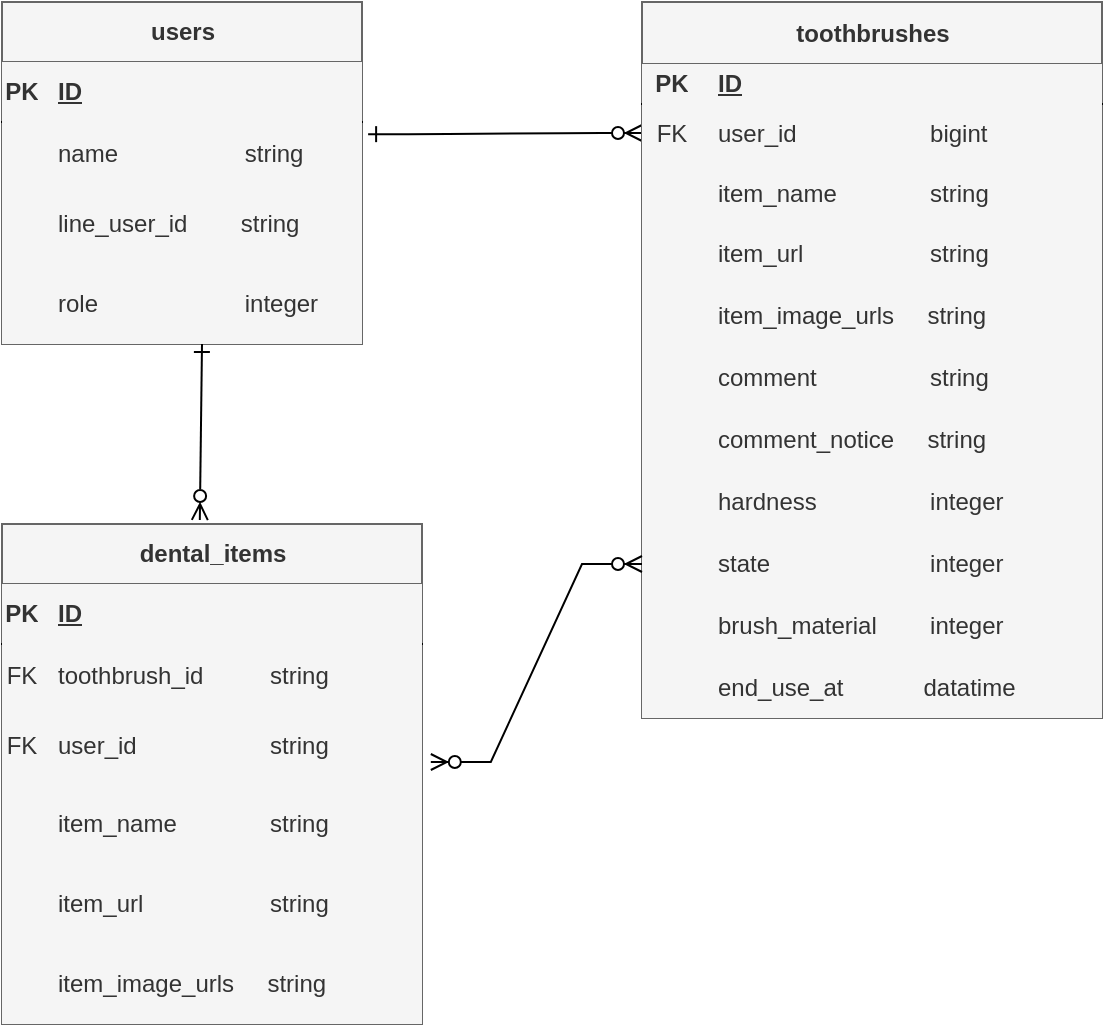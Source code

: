 <mxfile version="21.6.6" type="device">
  <diagram id="R2lEEEUBdFMjLlhIrx00" name="Page-1">
    <mxGraphModel dx="1193" dy="631" grid="1" gridSize="10" guides="1" tooltips="1" connect="1" arrows="1" fold="1" page="1" pageScale="1" pageWidth="850" pageHeight="1100" background="#ffffff" math="0" shadow="0" extFonts="Permanent Marker^https://fonts.googleapis.com/css?family=Permanent+Marker">
      <root>
        <mxCell id="0" />
        <mxCell id="1" parent="0" />
        <mxCell id="C-vyLk0tnHw3VtMMgP7b-1" value="" style="edgeStyle=entityRelationEdgeStyle;endArrow=ERzeroToMany;startArrow=ERone;endFill=1;startFill=0;exitX=1.017;exitY=0.196;exitDx=0;exitDy=0;exitPerimeter=0;" parent="1" edge="1" source="On7DJPbyOYL6-RcUNUUb-24">
          <mxGeometry width="100" height="100" relative="1" as="geometry">
            <mxPoint x="290" y="215" as="sourcePoint" />
            <mxPoint x="420" y="214.5" as="targetPoint" />
          </mxGeometry>
        </mxCell>
        <mxCell id="On7DJPbyOYL6-RcUNUUb-20" value="users" style="shape=table;startSize=30;container=1;collapsible=1;childLayout=tableLayout;fixedRows=1;rowLines=0;fontStyle=1;align=center;resizeLast=1;html=1;fillColor=#f5f5f5;fontColor=#333333;strokeColor=#666666;" parent="1" vertex="1">
          <mxGeometry x="100" y="149" width="180" height="171" as="geometry" />
        </mxCell>
        <mxCell id="On7DJPbyOYL6-RcUNUUb-21" value="" style="shape=tableRow;horizontal=0;startSize=0;swimlaneHead=0;swimlaneBody=0;fillColor=none;collapsible=0;dropTarget=0;points=[[0,0.5],[1,0.5]];portConstraint=eastwest;top=0;left=0;right=0;bottom=1;strokeColor=#000000;" parent="On7DJPbyOYL6-RcUNUUb-20" vertex="1">
          <mxGeometry y="30" width="180" height="30" as="geometry" />
        </mxCell>
        <mxCell id="On7DJPbyOYL6-RcUNUUb-22" value="PK" style="shape=partialRectangle;connectable=0;fillColor=#f5f5f5;top=0;left=0;bottom=0;right=0;fontStyle=1;overflow=hidden;whiteSpace=wrap;html=1;fontColor=#333333;strokeColor=#666666;" parent="On7DJPbyOYL6-RcUNUUb-21" vertex="1">
          <mxGeometry width="20" height="30" as="geometry">
            <mxRectangle width="20" height="30" as="alternateBounds" />
          </mxGeometry>
        </mxCell>
        <mxCell id="On7DJPbyOYL6-RcUNUUb-23" value="ID" style="shape=partialRectangle;connectable=0;fillColor=#f5f5f5;top=0;left=0;bottom=0;right=0;align=left;spacingLeft=6;fontStyle=5;overflow=hidden;whiteSpace=wrap;html=1;fontColor=#333333;strokeColor=#666666;" parent="On7DJPbyOYL6-RcUNUUb-21" vertex="1">
          <mxGeometry x="20" width="160" height="30" as="geometry">
            <mxRectangle width="160" height="30" as="alternateBounds" />
          </mxGeometry>
        </mxCell>
        <mxCell id="On7DJPbyOYL6-RcUNUUb-24" value="" style="shape=tableRow;horizontal=0;startSize=0;swimlaneHead=0;swimlaneBody=0;fillColor=none;collapsible=0;dropTarget=0;points=[[0,0.5],[1,0.5]];portConstraint=eastwest;top=0;left=0;right=0;bottom=0;" parent="On7DJPbyOYL6-RcUNUUb-20" vertex="1">
          <mxGeometry y="60" width="180" height="31" as="geometry" />
        </mxCell>
        <mxCell id="On7DJPbyOYL6-RcUNUUb-25" value="" style="shape=partialRectangle;connectable=0;fillColor=#f5f5f5;top=0;left=0;bottom=0;right=0;editable=1;overflow=hidden;whiteSpace=wrap;html=1;fontColor=#333333;strokeColor=#666666;" parent="On7DJPbyOYL6-RcUNUUb-24" vertex="1">
          <mxGeometry width="20" height="31" as="geometry">
            <mxRectangle width="20" height="31" as="alternateBounds" />
          </mxGeometry>
        </mxCell>
        <mxCell id="On7DJPbyOYL6-RcUNUUb-26" value="name&amp;nbsp; &amp;nbsp; &amp;nbsp; &amp;nbsp; &amp;nbsp; &amp;nbsp; &amp;nbsp; &amp;nbsp; &amp;nbsp; &amp;nbsp;string" style="shape=partialRectangle;connectable=0;fillColor=#f5f5f5;top=0;left=0;bottom=0;right=0;align=left;spacingLeft=6;overflow=hidden;whiteSpace=wrap;html=1;fontColor=#333333;strokeColor=#666666;" parent="On7DJPbyOYL6-RcUNUUb-24" vertex="1">
          <mxGeometry x="20" width="160" height="31" as="geometry">
            <mxRectangle width="160" height="31" as="alternateBounds" />
          </mxGeometry>
        </mxCell>
        <mxCell id="On7DJPbyOYL6-RcUNUUb-27" value="" style="shape=tableRow;horizontal=0;startSize=0;swimlaneHead=0;swimlaneBody=0;fillColor=none;collapsible=0;dropTarget=0;points=[[0,0.5],[1,0.5]];portConstraint=eastwest;top=0;left=0;right=0;bottom=0;" parent="On7DJPbyOYL6-RcUNUUb-20" vertex="1">
          <mxGeometry y="91" width="180" height="40" as="geometry" />
        </mxCell>
        <mxCell id="On7DJPbyOYL6-RcUNUUb-28" value="" style="shape=partialRectangle;connectable=0;fillColor=#f5f5f5;top=0;left=0;bottom=0;right=0;editable=1;overflow=hidden;whiteSpace=wrap;html=1;fontColor=#333333;strokeColor=#666666;" parent="On7DJPbyOYL6-RcUNUUb-27" vertex="1">
          <mxGeometry width="20" height="40" as="geometry">
            <mxRectangle width="20" height="40" as="alternateBounds" />
          </mxGeometry>
        </mxCell>
        <mxCell id="On7DJPbyOYL6-RcUNUUb-29" value="line_user_id&amp;nbsp; &amp;nbsp; &amp;nbsp; &amp;nbsp; string" style="shape=partialRectangle;connectable=0;fillColor=#f5f5f5;top=0;left=0;bottom=0;right=0;align=left;spacingLeft=6;overflow=hidden;whiteSpace=wrap;html=1;fontColor=#333333;strokeColor=#666666;" parent="On7DJPbyOYL6-RcUNUUb-27" vertex="1">
          <mxGeometry x="20" width="160" height="40" as="geometry">
            <mxRectangle width="160" height="40" as="alternateBounds" />
          </mxGeometry>
        </mxCell>
        <mxCell id="Jix28GVeuDRxmxFyplNz-1" style="shape=tableRow;horizontal=0;startSize=0;swimlaneHead=0;swimlaneBody=0;fillColor=none;collapsible=0;dropTarget=0;points=[[0,0.5],[1,0.5]];portConstraint=eastwest;top=0;left=0;right=0;bottom=0;" vertex="1" parent="On7DJPbyOYL6-RcUNUUb-20">
          <mxGeometry y="131" width="180" height="40" as="geometry" />
        </mxCell>
        <mxCell id="Jix28GVeuDRxmxFyplNz-2" style="shape=partialRectangle;connectable=0;fillColor=#f5f5f5;top=0;left=0;bottom=0;right=0;editable=1;overflow=hidden;whiteSpace=wrap;html=1;fontColor=#333333;strokeColor=#666666;" vertex="1" parent="Jix28GVeuDRxmxFyplNz-1">
          <mxGeometry width="20" height="40" as="geometry">
            <mxRectangle width="20" height="40" as="alternateBounds" />
          </mxGeometry>
        </mxCell>
        <mxCell id="Jix28GVeuDRxmxFyplNz-3" value="role&amp;nbsp; &amp;nbsp; &amp;nbsp; &amp;nbsp; &amp;nbsp; &amp;nbsp; &amp;nbsp; &amp;nbsp; &amp;nbsp; &amp;nbsp; &amp;nbsp; integer" style="shape=partialRectangle;connectable=0;fillColor=#f5f5f5;top=0;left=0;bottom=0;right=0;align=left;spacingLeft=6;overflow=hidden;whiteSpace=wrap;html=1;fontColor=#333333;strokeColor=#666666;" vertex="1" parent="Jix28GVeuDRxmxFyplNz-1">
          <mxGeometry x="20" width="160" height="40" as="geometry">
            <mxRectangle width="160" height="40" as="alternateBounds" />
          </mxGeometry>
        </mxCell>
        <mxCell id="On7DJPbyOYL6-RcUNUUb-41" value="toothbrushes" style="shape=table;startSize=31;container=1;collapsible=1;childLayout=tableLayout;fixedRows=1;rowLines=0;fontStyle=1;align=center;resizeLast=1;html=1;swimlaneFillColor=default;fillColor=#f5f5f5;fontColor=#333333;strokeColor=#666666;" parent="1" vertex="1">
          <mxGeometry x="420" y="149" width="230" height="358" as="geometry" />
        </mxCell>
        <mxCell id="On7DJPbyOYL6-RcUNUUb-42" value="" style="shape=tableRow;horizontal=0;startSize=0;swimlaneHead=0;swimlaneBody=0;fillColor=none;collapsible=0;dropTarget=0;points=[[0,0.5],[1,0.5]];portConstraint=eastwest;top=0;left=0;right=0;bottom=1;" parent="On7DJPbyOYL6-RcUNUUb-41" vertex="1">
          <mxGeometry y="31" width="230" height="20" as="geometry" />
        </mxCell>
        <mxCell id="On7DJPbyOYL6-RcUNUUb-43" value="PK" style="shape=partialRectangle;connectable=0;fillColor=#f5f5f5;top=0;left=0;bottom=0;right=0;fontStyle=1;overflow=hidden;whiteSpace=wrap;html=1;fontColor=#333333;strokeColor=#666666;" parent="On7DJPbyOYL6-RcUNUUb-42" vertex="1">
          <mxGeometry width="30" height="20" as="geometry">
            <mxRectangle width="30" height="20" as="alternateBounds" />
          </mxGeometry>
        </mxCell>
        <mxCell id="On7DJPbyOYL6-RcUNUUb-44" value="ID" style="shape=partialRectangle;connectable=0;fillColor=#f5f5f5;top=0;left=0;bottom=0;right=0;align=left;spacingLeft=6;fontStyle=5;overflow=hidden;whiteSpace=wrap;html=1;fontColor=#333333;strokeColor=#666666;" parent="On7DJPbyOYL6-RcUNUUb-42" vertex="1">
          <mxGeometry x="30" width="200" height="20" as="geometry">
            <mxRectangle width="200" height="20" as="alternateBounds" />
          </mxGeometry>
        </mxCell>
        <mxCell id="On7DJPbyOYL6-RcUNUUb-45" value="" style="shape=tableRow;horizontal=0;startSize=0;swimlaneHead=0;swimlaneBody=0;fillColor=none;collapsible=0;dropTarget=0;points=[[0,0.5],[1,0.5]];portConstraint=eastwest;top=0;left=0;right=0;bottom=0;" parent="On7DJPbyOYL6-RcUNUUb-41" vertex="1">
          <mxGeometry y="51" width="230" height="30" as="geometry" />
        </mxCell>
        <mxCell id="On7DJPbyOYL6-RcUNUUb-46" value="FK" style="shape=partialRectangle;connectable=0;fillColor=#f5f5f5;top=0;left=0;bottom=0;right=0;editable=1;overflow=hidden;whiteSpace=wrap;html=1;fontColor=#333333;strokeColor=#666666;" parent="On7DJPbyOYL6-RcUNUUb-45" vertex="1">
          <mxGeometry width="30" height="30" as="geometry">
            <mxRectangle width="30" height="30" as="alternateBounds" />
          </mxGeometry>
        </mxCell>
        <mxCell id="On7DJPbyOYL6-RcUNUUb-47" value="user_id&amp;nbsp; &amp;nbsp; &amp;nbsp; &amp;nbsp; &amp;nbsp; &amp;nbsp; &amp;nbsp; &amp;nbsp; &amp;nbsp; &amp;nbsp; bigint" style="shape=partialRectangle;connectable=0;fillColor=#f5f5f5;top=0;left=0;bottom=0;right=0;align=left;spacingLeft=6;overflow=hidden;whiteSpace=wrap;html=1;fontColor=#333333;strokeColor=#666666;" parent="On7DJPbyOYL6-RcUNUUb-45" vertex="1">
          <mxGeometry x="30" width="200" height="30" as="geometry">
            <mxRectangle width="200" height="30" as="alternateBounds" />
          </mxGeometry>
        </mxCell>
        <mxCell id="On7DJPbyOYL6-RcUNUUb-48" value="" style="shape=tableRow;horizontal=0;startSize=0;swimlaneHead=0;swimlaneBody=0;fillColor=none;collapsible=0;dropTarget=0;points=[[0,0.5],[1,0.5]];portConstraint=eastwest;top=0;left=0;right=0;bottom=0;" parent="On7DJPbyOYL6-RcUNUUb-41" vertex="1">
          <mxGeometry y="81" width="230" height="30" as="geometry" />
        </mxCell>
        <mxCell id="On7DJPbyOYL6-RcUNUUb-49" value="" style="shape=partialRectangle;connectable=0;fillColor=#f5f5f5;top=0;left=0;bottom=0;right=0;editable=1;overflow=hidden;whiteSpace=wrap;html=1;fontColor=#333333;strokeColor=#666666;" parent="On7DJPbyOYL6-RcUNUUb-48" vertex="1">
          <mxGeometry width="30" height="30" as="geometry">
            <mxRectangle width="30" height="30" as="alternateBounds" />
          </mxGeometry>
        </mxCell>
        <mxCell id="On7DJPbyOYL6-RcUNUUb-50" value="item_name&amp;nbsp; &amp;nbsp; &amp;nbsp; &amp;nbsp; &amp;nbsp; &amp;nbsp; &amp;nbsp; string" style="shape=partialRectangle;connectable=0;top=0;left=0;bottom=0;right=0;align=left;spacingLeft=6;overflow=hidden;whiteSpace=wrap;html=1;fillColor=#f5f5f5;fontColor=#333333;strokeColor=#666666;" parent="On7DJPbyOYL6-RcUNUUb-48" vertex="1">
          <mxGeometry x="30" width="200" height="30" as="geometry">
            <mxRectangle width="200" height="30" as="alternateBounds" />
          </mxGeometry>
        </mxCell>
        <mxCell id="Jix28GVeuDRxmxFyplNz-10" style="shape=tableRow;horizontal=0;startSize=0;swimlaneHead=0;swimlaneBody=0;fillColor=none;collapsible=0;dropTarget=0;points=[[0,0.5],[1,0.5]];portConstraint=eastwest;top=0;left=0;right=0;bottom=0;" vertex="1" parent="On7DJPbyOYL6-RcUNUUb-41">
          <mxGeometry y="111" width="230" height="30" as="geometry" />
        </mxCell>
        <mxCell id="Jix28GVeuDRxmxFyplNz-11" style="shape=partialRectangle;connectable=0;fillColor=#f5f5f5;top=0;left=0;bottom=0;right=0;editable=1;overflow=hidden;whiteSpace=wrap;html=1;fontColor=#333333;strokeColor=#666666;" vertex="1" parent="Jix28GVeuDRxmxFyplNz-10">
          <mxGeometry width="30" height="30" as="geometry">
            <mxRectangle width="30" height="30" as="alternateBounds" />
          </mxGeometry>
        </mxCell>
        <mxCell id="Jix28GVeuDRxmxFyplNz-12" value="item_url&amp;nbsp; &amp;nbsp; &amp;nbsp; &amp;nbsp; &amp;nbsp; &amp;nbsp; &amp;nbsp; &amp;nbsp; &amp;nbsp; &amp;nbsp;string" style="shape=partialRectangle;connectable=0;fillColor=#f5f5f5;top=0;left=0;bottom=0;right=0;align=left;spacingLeft=6;overflow=hidden;whiteSpace=wrap;html=1;fontColor=#333333;strokeColor=#666666;" vertex="1" parent="Jix28GVeuDRxmxFyplNz-10">
          <mxGeometry x="30" width="200" height="30" as="geometry">
            <mxRectangle width="200" height="30" as="alternateBounds" />
          </mxGeometry>
        </mxCell>
        <mxCell id="Jix28GVeuDRxmxFyplNz-13" style="shape=tableRow;horizontal=0;startSize=0;swimlaneHead=0;swimlaneBody=0;fillColor=none;collapsible=0;dropTarget=0;points=[[0,0.5],[1,0.5]];portConstraint=eastwest;top=0;left=0;right=0;bottom=0;" vertex="1" parent="On7DJPbyOYL6-RcUNUUb-41">
          <mxGeometry y="141" width="230" height="31" as="geometry" />
        </mxCell>
        <mxCell id="Jix28GVeuDRxmxFyplNz-14" style="shape=partialRectangle;connectable=0;fillColor=#f5f5f5;top=0;left=0;bottom=0;right=0;editable=1;overflow=hidden;whiteSpace=wrap;html=1;fontColor=#333333;strokeColor=#666666;" vertex="1" parent="Jix28GVeuDRxmxFyplNz-13">
          <mxGeometry width="30" height="31" as="geometry">
            <mxRectangle width="30" height="31" as="alternateBounds" />
          </mxGeometry>
        </mxCell>
        <mxCell id="Jix28GVeuDRxmxFyplNz-15" value="item_image_urls&amp;nbsp; &amp;nbsp; &amp;nbsp;string" style="shape=partialRectangle;connectable=0;fillColor=#f5f5f5;top=0;left=0;bottom=0;right=0;align=left;spacingLeft=6;overflow=hidden;whiteSpace=wrap;html=1;fontColor=#333333;strokeColor=#666666;" vertex="1" parent="Jix28GVeuDRxmxFyplNz-13">
          <mxGeometry x="30" width="200" height="31" as="geometry">
            <mxRectangle width="200" height="31" as="alternateBounds" />
          </mxGeometry>
        </mxCell>
        <mxCell id="Jix28GVeuDRxmxFyplNz-16" style="shape=tableRow;horizontal=0;startSize=0;swimlaneHead=0;swimlaneBody=0;fillColor=none;collapsible=0;dropTarget=0;points=[[0,0.5],[1,0.5]];portConstraint=eastwest;top=0;left=0;right=0;bottom=0;" vertex="1" parent="On7DJPbyOYL6-RcUNUUb-41">
          <mxGeometry y="172" width="230" height="31" as="geometry" />
        </mxCell>
        <mxCell id="Jix28GVeuDRxmxFyplNz-17" style="shape=partialRectangle;connectable=0;fillColor=#f5f5f5;top=0;left=0;bottom=0;right=0;editable=1;overflow=hidden;whiteSpace=wrap;html=1;fontColor=#333333;strokeColor=#666666;" vertex="1" parent="Jix28GVeuDRxmxFyplNz-16">
          <mxGeometry width="30" height="31" as="geometry">
            <mxRectangle width="30" height="31" as="alternateBounds" />
          </mxGeometry>
        </mxCell>
        <mxCell id="Jix28GVeuDRxmxFyplNz-18" value="comment&amp;nbsp; &amp;nbsp; &amp;nbsp; &amp;nbsp; &amp;nbsp; &amp;nbsp; &amp;nbsp; &amp;nbsp; &amp;nbsp;string" style="shape=partialRectangle;connectable=0;fillColor=#f5f5f5;top=0;left=0;bottom=0;right=0;align=left;spacingLeft=6;overflow=hidden;whiteSpace=wrap;html=1;fontColor=#333333;strokeColor=#666666;" vertex="1" parent="Jix28GVeuDRxmxFyplNz-16">
          <mxGeometry x="30" width="200" height="31" as="geometry">
            <mxRectangle width="200" height="31" as="alternateBounds" />
          </mxGeometry>
        </mxCell>
        <mxCell id="Jix28GVeuDRxmxFyplNz-19" style="shape=tableRow;horizontal=0;startSize=0;swimlaneHead=0;swimlaneBody=0;fillColor=none;collapsible=0;dropTarget=0;points=[[0,0.5],[1,0.5]];portConstraint=eastwest;top=0;left=0;right=0;bottom=0;" vertex="1" parent="On7DJPbyOYL6-RcUNUUb-41">
          <mxGeometry y="203" width="230" height="31" as="geometry" />
        </mxCell>
        <mxCell id="Jix28GVeuDRxmxFyplNz-20" style="shape=partialRectangle;connectable=0;fillColor=#f5f5f5;top=0;left=0;bottom=0;right=0;editable=1;overflow=hidden;whiteSpace=wrap;html=1;fontColor=#333333;strokeColor=#666666;" vertex="1" parent="Jix28GVeuDRxmxFyplNz-19">
          <mxGeometry width="30" height="31" as="geometry">
            <mxRectangle width="30" height="31" as="alternateBounds" />
          </mxGeometry>
        </mxCell>
        <mxCell id="Jix28GVeuDRxmxFyplNz-21" value="comment_notice&amp;nbsp; &amp;nbsp; &amp;nbsp;string&amp;nbsp;" style="shape=partialRectangle;connectable=0;fillColor=#f5f5f5;top=0;left=0;bottom=0;right=0;align=left;spacingLeft=6;overflow=hidden;whiteSpace=wrap;html=1;fontColor=#333333;strokeColor=#666666;" vertex="1" parent="Jix28GVeuDRxmxFyplNz-19">
          <mxGeometry x="30" width="200" height="31" as="geometry">
            <mxRectangle width="200" height="31" as="alternateBounds" />
          </mxGeometry>
        </mxCell>
        <mxCell id="On7DJPbyOYL6-RcUNUUb-54" style="shape=tableRow;horizontal=0;startSize=0;swimlaneHead=0;swimlaneBody=0;fillColor=none;collapsible=0;dropTarget=0;points=[[0,0.5],[1,0.5]];portConstraint=eastwest;top=0;left=0;right=0;bottom=0;" parent="On7DJPbyOYL6-RcUNUUb-41" vertex="1">
          <mxGeometry y="234" width="230" height="31" as="geometry" />
        </mxCell>
        <mxCell id="On7DJPbyOYL6-RcUNUUb-55" style="shape=partialRectangle;connectable=0;fillColor=#f5f5f5;top=0;left=0;bottom=0;right=0;editable=1;overflow=hidden;whiteSpace=wrap;html=1;fontColor=#333333;strokeColor=#666666;" parent="On7DJPbyOYL6-RcUNUUb-54" vertex="1">
          <mxGeometry width="30" height="31" as="geometry">
            <mxRectangle width="30" height="31" as="alternateBounds" />
          </mxGeometry>
        </mxCell>
        <mxCell id="On7DJPbyOYL6-RcUNUUb-56" value="hardness&amp;nbsp; &amp;nbsp; &amp;nbsp; &amp;nbsp; &amp;nbsp; &amp;nbsp; &amp;nbsp; &amp;nbsp; &amp;nbsp;integer" style="shape=partialRectangle;connectable=0;fillColor=#f5f5f5;top=0;left=0;bottom=0;right=0;align=left;spacingLeft=6;overflow=hidden;whiteSpace=wrap;html=1;fontColor=#333333;strokeColor=#666666;" parent="On7DJPbyOYL6-RcUNUUb-54" vertex="1">
          <mxGeometry x="30" width="200" height="31" as="geometry">
            <mxRectangle width="200" height="31" as="alternateBounds" />
          </mxGeometry>
        </mxCell>
        <mxCell id="qK5l_OhlocD1cVeigKax-1" style="shape=tableRow;horizontal=0;startSize=0;swimlaneHead=0;swimlaneBody=0;fillColor=none;collapsible=0;dropTarget=0;points=[[0,0.5],[1,0.5]];portConstraint=eastwest;top=0;left=0;right=0;bottom=0;" parent="On7DJPbyOYL6-RcUNUUb-41" vertex="1">
          <mxGeometry y="265" width="230" height="31" as="geometry" />
        </mxCell>
        <mxCell id="qK5l_OhlocD1cVeigKax-2" style="shape=partialRectangle;connectable=0;fillColor=#f5f5f5;top=0;left=0;bottom=0;right=0;editable=1;overflow=hidden;whiteSpace=wrap;html=1;fontColor=#333333;strokeColor=#666666;" parent="qK5l_OhlocD1cVeigKax-1" vertex="1">
          <mxGeometry width="30" height="31" as="geometry">
            <mxRectangle width="30" height="31" as="alternateBounds" />
          </mxGeometry>
        </mxCell>
        <mxCell id="qK5l_OhlocD1cVeigKax-3" value="state&amp;nbsp; &amp;nbsp; &amp;nbsp; &amp;nbsp; &amp;nbsp; &amp;nbsp; &amp;nbsp; &amp;nbsp; &amp;nbsp; &amp;nbsp; &amp;nbsp; &amp;nbsp; integer" style="shape=partialRectangle;connectable=0;fillColor=#f5f5f5;top=0;left=0;bottom=0;right=0;align=left;spacingLeft=6;overflow=hidden;whiteSpace=wrap;html=1;fontColor=#333333;strokeColor=#666666;" parent="qK5l_OhlocD1cVeigKax-1" vertex="1">
          <mxGeometry x="30" width="200" height="31" as="geometry">
            <mxRectangle width="200" height="31" as="alternateBounds" />
          </mxGeometry>
        </mxCell>
        <mxCell id="Jix28GVeuDRxmxFyplNz-4" style="shape=tableRow;horizontal=0;startSize=0;swimlaneHead=0;swimlaneBody=0;fillColor=none;collapsible=0;dropTarget=0;points=[[0,0.5],[1,0.5]];portConstraint=eastwest;top=0;left=0;right=0;bottom=0;" vertex="1" parent="On7DJPbyOYL6-RcUNUUb-41">
          <mxGeometry y="296" width="230" height="31" as="geometry" />
        </mxCell>
        <mxCell id="Jix28GVeuDRxmxFyplNz-5" style="shape=partialRectangle;connectable=0;fillColor=#f5f5f5;top=0;left=0;bottom=0;right=0;editable=1;overflow=hidden;whiteSpace=wrap;html=1;fontColor=#333333;strokeColor=#666666;" vertex="1" parent="Jix28GVeuDRxmxFyplNz-4">
          <mxGeometry width="30" height="31" as="geometry">
            <mxRectangle width="30" height="31" as="alternateBounds" />
          </mxGeometry>
        </mxCell>
        <mxCell id="Jix28GVeuDRxmxFyplNz-6" value="brush_material&amp;nbsp; &amp;nbsp; &amp;nbsp; &amp;nbsp; integer" style="shape=partialRectangle;connectable=0;fillColor=#f5f5f5;top=0;left=0;bottom=0;right=0;align=left;spacingLeft=6;overflow=hidden;whiteSpace=wrap;html=1;fontColor=#333333;strokeColor=#666666;" vertex="1" parent="Jix28GVeuDRxmxFyplNz-4">
          <mxGeometry x="30" width="200" height="31" as="geometry">
            <mxRectangle width="200" height="31" as="alternateBounds" />
          </mxGeometry>
        </mxCell>
        <mxCell id="Jix28GVeuDRxmxFyplNz-7" style="shape=tableRow;horizontal=0;startSize=0;swimlaneHead=0;swimlaneBody=0;fillColor=none;collapsible=0;dropTarget=0;points=[[0,0.5],[1,0.5]];portConstraint=eastwest;top=0;left=0;right=0;bottom=0;" vertex="1" parent="On7DJPbyOYL6-RcUNUUb-41">
          <mxGeometry y="327" width="230" height="31" as="geometry" />
        </mxCell>
        <mxCell id="Jix28GVeuDRxmxFyplNz-8" style="shape=partialRectangle;connectable=0;fillColor=#f5f5f5;top=0;left=0;bottom=0;right=0;editable=1;overflow=hidden;whiteSpace=wrap;html=1;fontColor=#333333;strokeColor=#666666;" vertex="1" parent="Jix28GVeuDRxmxFyplNz-7">
          <mxGeometry width="30" height="31" as="geometry">
            <mxRectangle width="30" height="31" as="alternateBounds" />
          </mxGeometry>
        </mxCell>
        <mxCell id="Jix28GVeuDRxmxFyplNz-9" value="end_use_at&amp;nbsp; &amp;nbsp; &amp;nbsp; &amp;nbsp; &amp;nbsp; &amp;nbsp; datatime" style="shape=partialRectangle;connectable=0;fillColor=#f5f5f5;top=0;left=0;bottom=0;right=0;align=left;spacingLeft=6;overflow=hidden;whiteSpace=wrap;html=1;fontColor=#333333;strokeColor=#666666;" vertex="1" parent="Jix28GVeuDRxmxFyplNz-7">
          <mxGeometry x="30" width="200" height="31" as="geometry">
            <mxRectangle width="200" height="31" as="alternateBounds" />
          </mxGeometry>
        </mxCell>
        <mxCell id="Jix28GVeuDRxmxFyplNz-41" value="dental_items" style="shape=table;startSize=30;container=1;collapsible=1;childLayout=tableLayout;fixedRows=1;rowLines=0;fontStyle=1;align=center;resizeLast=1;html=1;fillColor=#f5f5f5;fontColor=#333333;strokeColor=#666666;" vertex="1" parent="1">
          <mxGeometry x="100" y="410" width="210" height="250" as="geometry" />
        </mxCell>
        <mxCell id="Jix28GVeuDRxmxFyplNz-42" value="" style="shape=tableRow;horizontal=0;startSize=0;swimlaneHead=0;swimlaneBody=0;fillColor=none;collapsible=0;dropTarget=0;points=[[0,0.5],[1,0.5]];portConstraint=eastwest;top=0;left=0;right=0;bottom=1;strokeColor=#000000;" vertex="1" parent="Jix28GVeuDRxmxFyplNz-41">
          <mxGeometry y="30" width="210" height="30" as="geometry" />
        </mxCell>
        <mxCell id="Jix28GVeuDRxmxFyplNz-43" value="PK" style="shape=partialRectangle;connectable=0;fillColor=#f5f5f5;top=0;left=0;bottom=0;right=0;fontStyle=1;overflow=hidden;whiteSpace=wrap;html=1;fontColor=#333333;strokeColor=#666666;" vertex="1" parent="Jix28GVeuDRxmxFyplNz-42">
          <mxGeometry width="20" height="30" as="geometry">
            <mxRectangle width="20" height="30" as="alternateBounds" />
          </mxGeometry>
        </mxCell>
        <mxCell id="Jix28GVeuDRxmxFyplNz-44" value="ID" style="shape=partialRectangle;connectable=0;fillColor=#f5f5f5;top=0;left=0;bottom=0;right=0;align=left;spacingLeft=6;fontStyle=5;overflow=hidden;whiteSpace=wrap;html=1;fontColor=#333333;strokeColor=#666666;" vertex="1" parent="Jix28GVeuDRxmxFyplNz-42">
          <mxGeometry x="20" width="190" height="30" as="geometry">
            <mxRectangle width="190" height="30" as="alternateBounds" />
          </mxGeometry>
        </mxCell>
        <mxCell id="Jix28GVeuDRxmxFyplNz-45" value="" style="shape=tableRow;horizontal=0;startSize=0;swimlaneHead=0;swimlaneBody=0;fillColor=none;collapsible=0;dropTarget=0;points=[[0,0.5],[1,0.5]];portConstraint=eastwest;top=0;left=0;right=0;bottom=0;" vertex="1" parent="Jix28GVeuDRxmxFyplNz-41">
          <mxGeometry y="60" width="210" height="31" as="geometry" />
        </mxCell>
        <mxCell id="Jix28GVeuDRxmxFyplNz-46" value="FK" style="shape=partialRectangle;connectable=0;fillColor=#f5f5f5;top=0;left=0;bottom=0;right=0;editable=1;overflow=hidden;whiteSpace=wrap;html=1;fontColor=#333333;strokeColor=#666666;" vertex="1" parent="Jix28GVeuDRxmxFyplNz-45">
          <mxGeometry width="20" height="31" as="geometry">
            <mxRectangle width="20" height="31" as="alternateBounds" />
          </mxGeometry>
        </mxCell>
        <mxCell id="Jix28GVeuDRxmxFyplNz-47" value="toothbrush_id&amp;nbsp; &amp;nbsp; &amp;nbsp; &amp;nbsp; &amp;nbsp; string" style="shape=partialRectangle;connectable=0;fillColor=#f5f5f5;top=0;left=0;bottom=0;right=0;align=left;spacingLeft=6;overflow=hidden;whiteSpace=wrap;html=1;fontColor=#333333;strokeColor=#666666;" vertex="1" parent="Jix28GVeuDRxmxFyplNz-45">
          <mxGeometry x="20" width="190" height="31" as="geometry">
            <mxRectangle width="190" height="31" as="alternateBounds" />
          </mxGeometry>
        </mxCell>
        <mxCell id="Jix28GVeuDRxmxFyplNz-48" value="" style="shape=tableRow;horizontal=0;startSize=0;swimlaneHead=0;swimlaneBody=0;fillColor=none;collapsible=0;dropTarget=0;points=[[0,0.5],[1,0.5]];portConstraint=eastwest;top=0;left=0;right=0;bottom=0;" vertex="1" parent="Jix28GVeuDRxmxFyplNz-41">
          <mxGeometry y="91" width="210" height="39" as="geometry" />
        </mxCell>
        <mxCell id="Jix28GVeuDRxmxFyplNz-49" value="FK" style="shape=partialRectangle;connectable=0;fillColor=#f5f5f5;top=0;left=0;bottom=0;right=0;editable=1;overflow=hidden;whiteSpace=wrap;html=1;fontColor=#333333;strokeColor=#666666;" vertex="1" parent="Jix28GVeuDRxmxFyplNz-48">
          <mxGeometry width="20" height="39" as="geometry">
            <mxRectangle width="20" height="39" as="alternateBounds" />
          </mxGeometry>
        </mxCell>
        <mxCell id="Jix28GVeuDRxmxFyplNz-50" value="user_id&amp;nbsp; &amp;nbsp; &amp;nbsp; &amp;nbsp; &amp;nbsp; &amp;nbsp; &amp;nbsp; &amp;nbsp; &amp;nbsp; &amp;nbsp; string" style="shape=partialRectangle;connectable=0;fillColor=#f5f5f5;top=0;left=0;bottom=0;right=0;align=left;spacingLeft=6;overflow=hidden;whiteSpace=wrap;html=1;fontColor=#333333;strokeColor=#666666;" vertex="1" parent="Jix28GVeuDRxmxFyplNz-48">
          <mxGeometry x="20" width="190" height="39" as="geometry">
            <mxRectangle width="190" height="39" as="alternateBounds" />
          </mxGeometry>
        </mxCell>
        <mxCell id="Jix28GVeuDRxmxFyplNz-51" style="shape=tableRow;horizontal=0;startSize=0;swimlaneHead=0;swimlaneBody=0;fillColor=none;collapsible=0;dropTarget=0;points=[[0,0.5],[1,0.5]];portConstraint=eastwest;top=0;left=0;right=0;bottom=0;" vertex="1" parent="Jix28GVeuDRxmxFyplNz-41">
          <mxGeometry y="130" width="210" height="40" as="geometry" />
        </mxCell>
        <mxCell id="Jix28GVeuDRxmxFyplNz-52" style="shape=partialRectangle;connectable=0;fillColor=#f5f5f5;top=0;left=0;bottom=0;right=0;editable=1;overflow=hidden;whiteSpace=wrap;html=1;fontColor=#333333;strokeColor=#666666;" vertex="1" parent="Jix28GVeuDRxmxFyplNz-51">
          <mxGeometry width="20" height="40" as="geometry">
            <mxRectangle width="20" height="40" as="alternateBounds" />
          </mxGeometry>
        </mxCell>
        <mxCell id="Jix28GVeuDRxmxFyplNz-53" value="item_name&amp;nbsp; &amp;nbsp; &amp;nbsp; &amp;nbsp; &amp;nbsp; &amp;nbsp; &amp;nbsp; string" style="shape=partialRectangle;connectable=0;fillColor=#f5f5f5;top=0;left=0;bottom=0;right=0;align=left;spacingLeft=6;overflow=hidden;whiteSpace=wrap;html=1;fontColor=#333333;strokeColor=#666666;" vertex="1" parent="Jix28GVeuDRxmxFyplNz-51">
          <mxGeometry x="20" width="190" height="40" as="geometry">
            <mxRectangle width="190" height="40" as="alternateBounds" />
          </mxGeometry>
        </mxCell>
        <mxCell id="Jix28GVeuDRxmxFyplNz-54" style="shape=tableRow;horizontal=0;startSize=0;swimlaneHead=0;swimlaneBody=0;fillColor=none;collapsible=0;dropTarget=0;points=[[0,0.5],[1,0.5]];portConstraint=eastwest;top=0;left=0;right=0;bottom=0;" vertex="1" parent="Jix28GVeuDRxmxFyplNz-41">
          <mxGeometry y="170" width="210" height="40" as="geometry" />
        </mxCell>
        <mxCell id="Jix28GVeuDRxmxFyplNz-55" style="shape=partialRectangle;connectable=0;fillColor=#f5f5f5;top=0;left=0;bottom=0;right=0;editable=1;overflow=hidden;whiteSpace=wrap;html=1;fontColor=#333333;strokeColor=#666666;" vertex="1" parent="Jix28GVeuDRxmxFyplNz-54">
          <mxGeometry width="20" height="40" as="geometry">
            <mxRectangle width="20" height="40" as="alternateBounds" />
          </mxGeometry>
        </mxCell>
        <mxCell id="Jix28GVeuDRxmxFyplNz-56" value="item_url&amp;nbsp; &amp;nbsp; &amp;nbsp; &amp;nbsp; &amp;nbsp; &amp;nbsp; &amp;nbsp; &amp;nbsp; &amp;nbsp; &amp;nbsp;string" style="shape=partialRectangle;connectable=0;fillColor=#f5f5f5;top=0;left=0;bottom=0;right=0;align=left;spacingLeft=6;overflow=hidden;whiteSpace=wrap;html=1;fontColor=#333333;strokeColor=#666666;" vertex="1" parent="Jix28GVeuDRxmxFyplNz-54">
          <mxGeometry x="20" width="190" height="40" as="geometry">
            <mxRectangle width="190" height="40" as="alternateBounds" />
          </mxGeometry>
        </mxCell>
        <mxCell id="Jix28GVeuDRxmxFyplNz-57" style="shape=tableRow;horizontal=0;startSize=0;swimlaneHead=0;swimlaneBody=0;fillColor=none;collapsible=0;dropTarget=0;points=[[0,0.5],[1,0.5]];portConstraint=eastwest;top=0;left=0;right=0;bottom=0;" vertex="1" parent="Jix28GVeuDRxmxFyplNz-41">
          <mxGeometry y="210" width="210" height="40" as="geometry" />
        </mxCell>
        <mxCell id="Jix28GVeuDRxmxFyplNz-58" style="shape=partialRectangle;connectable=0;fillColor=#f5f5f5;top=0;left=0;bottom=0;right=0;editable=1;overflow=hidden;whiteSpace=wrap;html=1;fontColor=#333333;strokeColor=#666666;" vertex="1" parent="Jix28GVeuDRxmxFyplNz-57">
          <mxGeometry width="20" height="40" as="geometry">
            <mxRectangle width="20" height="40" as="alternateBounds" />
          </mxGeometry>
        </mxCell>
        <mxCell id="Jix28GVeuDRxmxFyplNz-59" value="item_image_urls&amp;nbsp; &amp;nbsp; &amp;nbsp;string" style="shape=partialRectangle;connectable=0;fillColor=#f5f5f5;top=0;left=0;bottom=0;right=0;align=left;spacingLeft=6;overflow=hidden;whiteSpace=wrap;html=1;fontColor=#333333;strokeColor=#666666;" vertex="1" parent="Jix28GVeuDRxmxFyplNz-57">
          <mxGeometry x="20" width="190" height="40" as="geometry">
            <mxRectangle width="190" height="40" as="alternateBounds" />
          </mxGeometry>
        </mxCell>
        <mxCell id="Jix28GVeuDRxmxFyplNz-67" value="" style="edgeStyle=entityRelationEdgeStyle;fontSize=12;html=1;endArrow=ERzeroToMany;endFill=1;startArrow=ERzeroToMany;rounded=0;exitX=1.021;exitY=0.718;exitDx=0;exitDy=0;exitPerimeter=0;" edge="1" parent="1" source="Jix28GVeuDRxmxFyplNz-48">
          <mxGeometry width="100" height="100" relative="1" as="geometry">
            <mxPoint x="320" y="530" as="sourcePoint" />
            <mxPoint x="420" y="430" as="targetPoint" />
          </mxGeometry>
        </mxCell>
        <mxCell id="Jix28GVeuDRxmxFyplNz-71" value="" style="endArrow=ERzeroToMany;html=1;rounded=0;exitX=0.892;exitY=1.1;exitDx=0;exitDy=0;exitPerimeter=0;startArrow=ERone;startFill=0;endFill=0;entryX=0.471;entryY=-0.008;entryDx=0;entryDy=0;entryPerimeter=0;" edge="1" parent="1" target="Jix28GVeuDRxmxFyplNz-41">
          <mxGeometry relative="1" as="geometry">
            <mxPoint x="200.0" y="320" as="sourcePoint" />
            <mxPoint x="200" y="400" as="targetPoint" />
          </mxGeometry>
        </mxCell>
      </root>
    </mxGraphModel>
  </diagram>
</mxfile>
